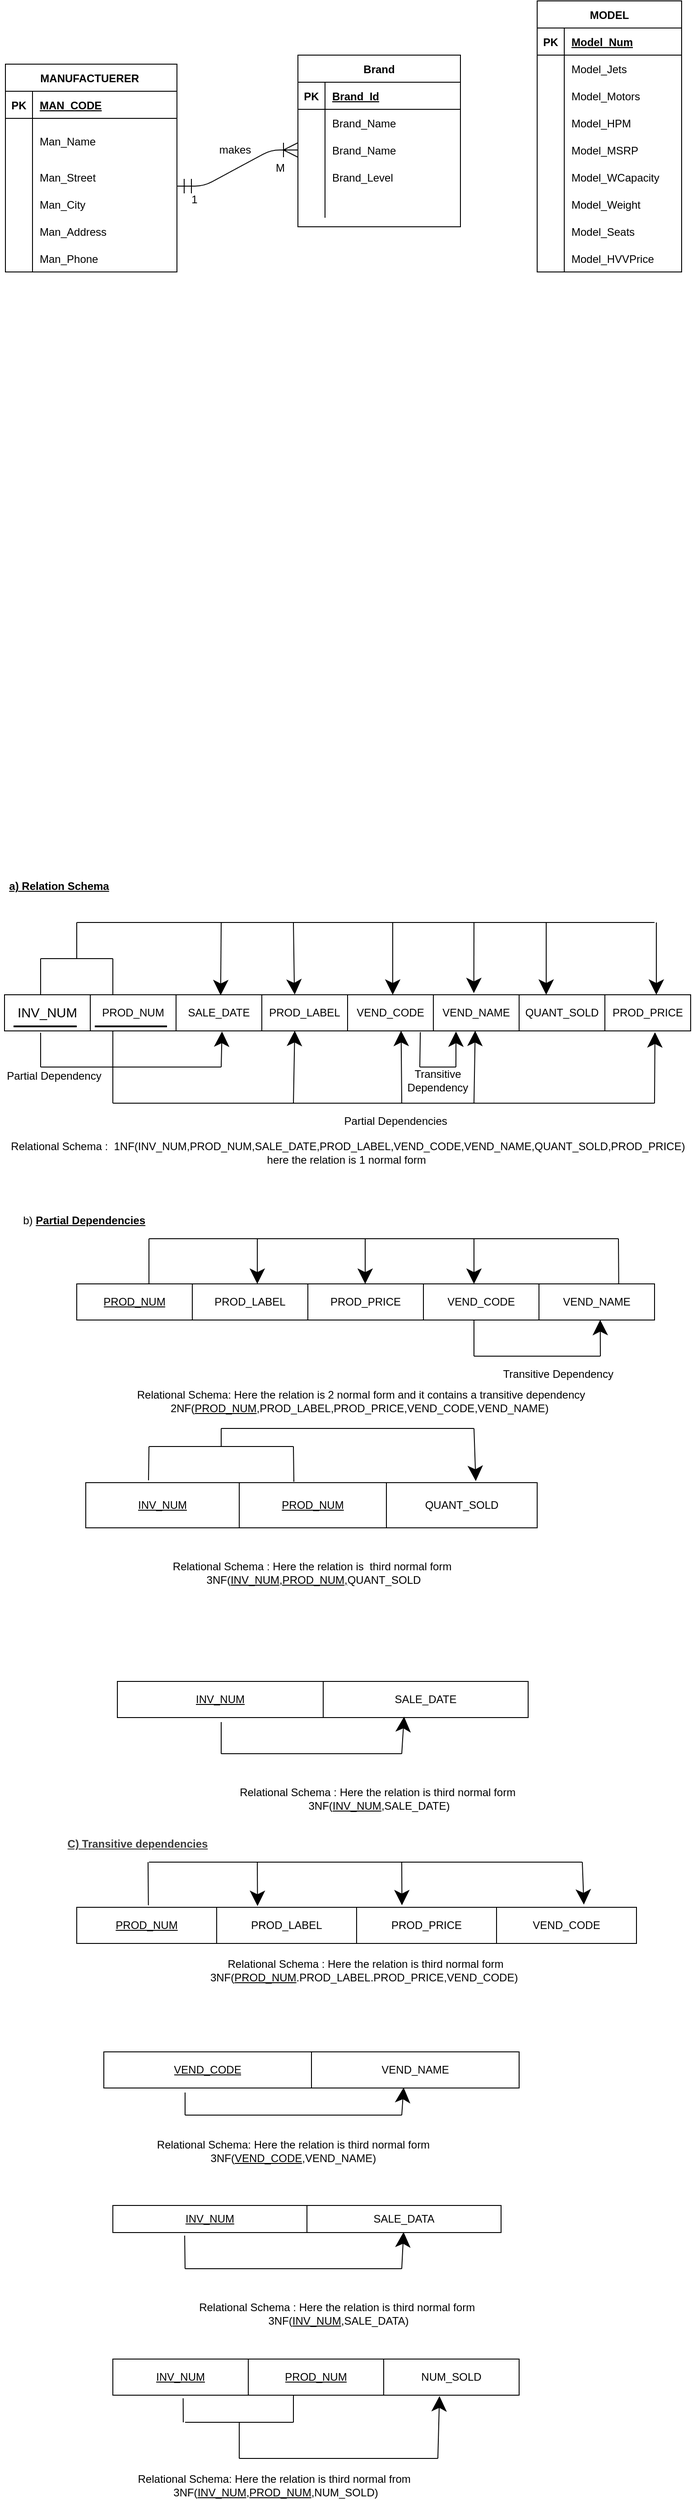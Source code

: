 <mxfile version="15.3.3" type="github">
  <diagram id="FUZval4oRrHoUSopZrCd" name="Page-1">
    <mxGraphModel dx="1038" dy="1679" grid="1" gridSize="10" guides="1" tooltips="1" connect="1" arrows="1" fold="1" page="1" pageScale="1" pageWidth="850" pageHeight="1100" math="0" shadow="0">
      <root>
        <mxCell id="0" />
        <mxCell id="1" parent="0" />
        <mxCell id="8adZ0TC6rshZaX8xfzQ8-17" value="" style="shape=table;startSize=0;container=1;collapsible=0;childLayout=tableLayout;hachureGap=4;pointerEvents=0;" vertex="1" parent="1">
          <mxGeometry x="40" y="80" width="760" height="40" as="geometry" />
        </mxCell>
        <mxCell id="8adZ0TC6rshZaX8xfzQ8-18" value="" style="shape=partialRectangle;collapsible=0;dropTarget=0;pointerEvents=0;fillColor=none;top=0;left=0;bottom=0;right=0;points=[[0,0.5],[1,0.5]];portConstraint=eastwest;hachureGap=4;" vertex="1" parent="8adZ0TC6rshZaX8xfzQ8-17">
          <mxGeometry width="760" height="40" as="geometry" />
        </mxCell>
        <mxCell id="8adZ0TC6rshZaX8xfzQ8-19" value="&lt;span style=&quot;font-size: 11.0pt ; line-height: 107% ; font-family: &amp;#34;calibri&amp;#34; , sans-serif&quot;&gt;INV_NUM&lt;/span&gt;" style="shape=partialRectangle;html=1;whiteSpace=wrap;connectable=0;overflow=hidden;fillColor=none;top=0;left=0;bottom=0;right=0;pointerEvents=1;hachureGap=4;" vertex="1" parent="8adZ0TC6rshZaX8xfzQ8-18">
          <mxGeometry width="95" height="40" as="geometry">
            <mxRectangle width="95" height="40" as="alternateBounds" />
          </mxGeometry>
        </mxCell>
        <mxCell id="8adZ0TC6rshZaX8xfzQ8-20" value="PROD_NUM" style="shape=partialRectangle;html=1;whiteSpace=wrap;connectable=0;overflow=hidden;fillColor=none;top=0;left=0;bottom=0;right=0;pointerEvents=1;hachureGap=4;" vertex="1" parent="8adZ0TC6rshZaX8xfzQ8-18">
          <mxGeometry x="95" width="95" height="40" as="geometry">
            <mxRectangle width="95" height="40" as="alternateBounds" />
          </mxGeometry>
        </mxCell>
        <mxCell id="8adZ0TC6rshZaX8xfzQ8-21" value="SALE_DATE" style="shape=partialRectangle;html=1;whiteSpace=wrap;connectable=0;overflow=hidden;fillColor=none;top=0;left=0;bottom=0;right=0;pointerEvents=1;hachureGap=4;" vertex="1" parent="8adZ0TC6rshZaX8xfzQ8-18">
          <mxGeometry x="190" width="95" height="40" as="geometry">
            <mxRectangle width="95" height="40" as="alternateBounds" />
          </mxGeometry>
        </mxCell>
        <mxCell id="8adZ0TC6rshZaX8xfzQ8-22" value="PROD_LABEL" style="shape=partialRectangle;html=1;whiteSpace=wrap;connectable=0;overflow=hidden;fillColor=none;top=0;left=0;bottom=0;right=0;pointerEvents=1;hachureGap=4;" vertex="1" parent="8adZ0TC6rshZaX8xfzQ8-18">
          <mxGeometry x="285" width="95" height="40" as="geometry">
            <mxRectangle width="95" height="40" as="alternateBounds" />
          </mxGeometry>
        </mxCell>
        <mxCell id="8adZ0TC6rshZaX8xfzQ8-23" value="VEND_CODE" style="shape=partialRectangle;html=1;whiteSpace=wrap;connectable=0;overflow=hidden;fillColor=none;top=0;left=0;bottom=0;right=0;pointerEvents=1;hachureGap=4;" vertex="1" parent="8adZ0TC6rshZaX8xfzQ8-18">
          <mxGeometry x="380" width="95" height="40" as="geometry">
            <mxRectangle width="95" height="40" as="alternateBounds" />
          </mxGeometry>
        </mxCell>
        <mxCell id="8adZ0TC6rshZaX8xfzQ8-24" value="VEND_NAME" style="shape=partialRectangle;html=1;whiteSpace=wrap;connectable=0;overflow=hidden;fillColor=none;top=0;left=0;bottom=0;right=0;pointerEvents=1;hachureGap=4;" vertex="1" parent="8adZ0TC6rshZaX8xfzQ8-18">
          <mxGeometry x="475" width="95" height="40" as="geometry">
            <mxRectangle width="95" height="40" as="alternateBounds" />
          </mxGeometry>
        </mxCell>
        <mxCell id="8adZ0TC6rshZaX8xfzQ8-25" value="QUANT_SOLD" style="shape=partialRectangle;html=1;whiteSpace=wrap;connectable=0;overflow=hidden;fillColor=none;top=0;left=0;bottom=0;right=0;pointerEvents=1;hachureGap=4;" vertex="1" parent="8adZ0TC6rshZaX8xfzQ8-18">
          <mxGeometry x="570" width="95" height="40" as="geometry">
            <mxRectangle width="95" height="40" as="alternateBounds" />
          </mxGeometry>
        </mxCell>
        <mxCell id="8adZ0TC6rshZaX8xfzQ8-26" value="PROD_PRICE" style="shape=partialRectangle;html=1;whiteSpace=wrap;connectable=0;overflow=hidden;fillColor=none;top=0;left=0;bottom=0;right=0;pointerEvents=1;hachureGap=4;" vertex="1" parent="8adZ0TC6rshZaX8xfzQ8-18">
          <mxGeometry x="665" width="95" height="40" as="geometry">
            <mxRectangle width="95" height="40" as="alternateBounds" />
          </mxGeometry>
        </mxCell>
        <mxCell id="8adZ0TC6rshZaX8xfzQ8-32" value="" style="endArrow=none;html=1;startSize=14;endSize=14;sourcePerimeterSpacing=8;targetPerimeterSpacing=8;" edge="1" parent="1">
          <mxGeometry width="50" height="50" relative="1" as="geometry">
            <mxPoint x="80" y="160" as="sourcePoint" />
            <mxPoint x="80" y="122" as="targetPoint" />
          </mxGeometry>
        </mxCell>
        <mxCell id="8adZ0TC6rshZaX8xfzQ8-33" value="" style="endArrow=none;html=1;startSize=14;endSize=14;sourcePerimeterSpacing=8;targetPerimeterSpacing=8;" edge="1" parent="1">
          <mxGeometry width="50" height="50" relative="1" as="geometry">
            <mxPoint x="80" y="80" as="sourcePoint" />
            <mxPoint x="80" y="40" as="targetPoint" />
          </mxGeometry>
        </mxCell>
        <mxCell id="8adZ0TC6rshZaX8xfzQ8-34" value="" style="endArrow=none;html=1;startSize=14;endSize=14;sourcePerimeterSpacing=8;targetPerimeterSpacing=8;" edge="1" parent="1">
          <mxGeometry width="50" height="50" relative="1" as="geometry">
            <mxPoint x="80" y="40" as="sourcePoint" />
            <mxPoint x="160" y="40" as="targetPoint" />
          </mxGeometry>
        </mxCell>
        <mxCell id="8adZ0TC6rshZaX8xfzQ8-35" value="" style="endArrow=none;html=1;startSize=14;endSize=14;sourcePerimeterSpacing=8;targetPerimeterSpacing=8;" edge="1" parent="1">
          <mxGeometry width="50" height="50" relative="1" as="geometry">
            <mxPoint x="160" y="80" as="sourcePoint" />
            <mxPoint x="160" y="40" as="targetPoint" />
          </mxGeometry>
        </mxCell>
        <mxCell id="8adZ0TC6rshZaX8xfzQ8-37" value="" style="endArrow=none;html=1;startSize=14;endSize=14;sourcePerimeterSpacing=8;targetPerimeterSpacing=8;" edge="1" parent="1">
          <mxGeometry width="50" height="50" relative="1" as="geometry">
            <mxPoint x="120" y="40" as="sourcePoint" />
            <mxPoint x="120" as="targetPoint" />
          </mxGeometry>
        </mxCell>
        <mxCell id="8adZ0TC6rshZaX8xfzQ8-38" value="" style="endArrow=none;html=1;startSize=14;endSize=14;sourcePerimeterSpacing=8;targetPerimeterSpacing=8;" edge="1" parent="1">
          <mxGeometry width="50" height="50" relative="1" as="geometry">
            <mxPoint x="120" as="sourcePoint" />
            <mxPoint x="760" as="targetPoint" />
          </mxGeometry>
        </mxCell>
        <mxCell id="8adZ0TC6rshZaX8xfzQ8-39" value="" style="endArrow=classic;html=1;startSize=14;endSize=14;sourcePerimeterSpacing=8;targetPerimeterSpacing=8;" edge="1" parent="1">
          <mxGeometry width="50" height="50" relative="1" as="geometry">
            <mxPoint x="762" as="sourcePoint" />
            <mxPoint x="762" y="80" as="targetPoint" />
          </mxGeometry>
        </mxCell>
        <mxCell id="8adZ0TC6rshZaX8xfzQ8-40" value="" style="endArrow=none;html=1;startSize=14;endSize=14;sourcePerimeterSpacing=8;targetPerimeterSpacing=8;" edge="1" parent="1">
          <mxGeometry width="50" height="50" relative="1" as="geometry">
            <mxPoint x="80" y="160" as="sourcePoint" />
            <mxPoint x="280" y="160" as="targetPoint" />
          </mxGeometry>
        </mxCell>
        <mxCell id="8adZ0TC6rshZaX8xfzQ8-41" value="" style="endArrow=classic;html=1;startSize=14;endSize=14;sourcePerimeterSpacing=8;targetPerimeterSpacing=8;entryX=0.317;entryY=1.015;entryDx=0;entryDy=0;entryPerimeter=0;" edge="1" parent="1" target="8adZ0TC6rshZaX8xfzQ8-18">
          <mxGeometry width="50" height="50" relative="1" as="geometry">
            <mxPoint x="280" y="160" as="sourcePoint" />
            <mxPoint x="330" y="110" as="targetPoint" />
          </mxGeometry>
        </mxCell>
        <mxCell id="8adZ0TC6rshZaX8xfzQ8-42" value="" style="endArrow=none;html=1;startSize=14;endSize=14;sourcePerimeterSpacing=8;targetPerimeterSpacing=8;" edge="1" parent="1">
          <mxGeometry width="50" height="50" relative="1" as="geometry">
            <mxPoint x="160" y="200" as="sourcePoint" />
            <mxPoint x="160" y="120" as="targetPoint" />
          </mxGeometry>
        </mxCell>
        <mxCell id="8adZ0TC6rshZaX8xfzQ8-43" value="" style="endArrow=none;html=1;startSize=14;endSize=14;sourcePerimeterSpacing=8;targetPerimeterSpacing=8;" edge="1" parent="1">
          <mxGeometry width="50" height="50" relative="1" as="geometry">
            <mxPoint x="160" y="200" as="sourcePoint" />
            <mxPoint x="760" y="200" as="targetPoint" />
          </mxGeometry>
        </mxCell>
        <mxCell id="8adZ0TC6rshZaX8xfzQ8-44" value="" style="endArrow=classic;html=1;startSize=14;endSize=14;sourcePerimeterSpacing=8;targetPerimeterSpacing=8;entryX=0.423;entryY=0.995;entryDx=0;entryDy=0;entryPerimeter=0;" edge="1" parent="1" target="8adZ0TC6rshZaX8xfzQ8-18">
          <mxGeometry width="50" height="50" relative="1" as="geometry">
            <mxPoint x="360" y="200" as="sourcePoint" />
            <mxPoint x="440" y="150" as="targetPoint" />
          </mxGeometry>
        </mxCell>
        <mxCell id="8adZ0TC6rshZaX8xfzQ8-45" value="" style="endArrow=classic;html=1;startSize=14;endSize=14;sourcePerimeterSpacing=8;targetPerimeterSpacing=8;entryX=0.578;entryY=0.995;entryDx=0;entryDy=0;entryPerimeter=0;" edge="1" parent="1" target="8adZ0TC6rshZaX8xfzQ8-18">
          <mxGeometry width="50" height="50" relative="1" as="geometry">
            <mxPoint x="480" y="200" as="sourcePoint" />
            <mxPoint x="440" y="150" as="targetPoint" />
          </mxGeometry>
        </mxCell>
        <mxCell id="8adZ0TC6rshZaX8xfzQ8-46" value="" style="endArrow=classic;html=1;startSize=14;endSize=14;sourcePerimeterSpacing=8;targetPerimeterSpacing=8;entryX=0.686;entryY=0.995;entryDx=0;entryDy=0;entryPerimeter=0;" edge="1" parent="1" target="8adZ0TC6rshZaX8xfzQ8-18">
          <mxGeometry width="50" height="50" relative="1" as="geometry">
            <mxPoint x="560" y="200" as="sourcePoint" />
            <mxPoint x="440" y="150" as="targetPoint" />
          </mxGeometry>
        </mxCell>
        <mxCell id="8adZ0TC6rshZaX8xfzQ8-47" value="" style="endArrow=classic;html=1;startSize=14;endSize=14;sourcePerimeterSpacing=8;targetPerimeterSpacing=8;entryX=0.948;entryY=1.035;entryDx=0;entryDy=0;entryPerimeter=0;" edge="1" parent="1" target="8adZ0TC6rshZaX8xfzQ8-18">
          <mxGeometry width="50" height="50" relative="1" as="geometry">
            <mxPoint x="760" y="200" as="sourcePoint" />
            <mxPoint x="810" y="150" as="targetPoint" />
          </mxGeometry>
        </mxCell>
        <mxCell id="8adZ0TC6rshZaX8xfzQ8-48" value="" style="endArrow=none;html=1;startSize=14;endSize=14;sourcePerimeterSpacing=8;targetPerimeterSpacing=8;entryX=0.606;entryY=1.035;entryDx=0;entryDy=0;entryPerimeter=0;" edge="1" parent="1" target="8adZ0TC6rshZaX8xfzQ8-18">
          <mxGeometry width="50" height="50" relative="1" as="geometry">
            <mxPoint x="500" y="160" as="sourcePoint" />
            <mxPoint x="550" y="110" as="targetPoint" />
          </mxGeometry>
        </mxCell>
        <mxCell id="8adZ0TC6rshZaX8xfzQ8-49" value="" style="endArrow=none;html=1;startSize=14;endSize=14;sourcePerimeterSpacing=8;targetPerimeterSpacing=8;" edge="1" parent="1">
          <mxGeometry width="50" height="50" relative="1" as="geometry">
            <mxPoint x="500" y="160" as="sourcePoint" />
            <mxPoint x="540" y="160" as="targetPoint" />
          </mxGeometry>
        </mxCell>
        <mxCell id="8adZ0TC6rshZaX8xfzQ8-50" value="" style="endArrow=classic;html=1;startSize=14;endSize=14;sourcePerimeterSpacing=8;targetPerimeterSpacing=8;entryX=0.658;entryY=1.015;entryDx=0;entryDy=0;entryPerimeter=0;" edge="1" parent="1" target="8adZ0TC6rshZaX8xfzQ8-18">
          <mxGeometry width="50" height="50" relative="1" as="geometry">
            <mxPoint x="540" y="160" as="sourcePoint" />
            <mxPoint x="590" y="110" as="targetPoint" />
          </mxGeometry>
        </mxCell>
        <mxCell id="8adZ0TC6rshZaX8xfzQ8-51" value="" style="endArrow=classic;html=1;startSize=14;endSize=14;sourcePerimeterSpacing=8;targetPerimeterSpacing=8;entryX=0.315;entryY=0.015;entryDx=0;entryDy=0;entryPerimeter=0;" edge="1" parent="1" target="8adZ0TC6rshZaX8xfzQ8-18">
          <mxGeometry width="50" height="50" relative="1" as="geometry">
            <mxPoint x="280" as="sourcePoint" />
            <mxPoint x="330" y="-50" as="targetPoint" />
          </mxGeometry>
        </mxCell>
        <mxCell id="8adZ0TC6rshZaX8xfzQ8-52" value="" style="endArrow=classic;html=1;startSize=14;endSize=14;sourcePerimeterSpacing=8;targetPerimeterSpacing=8;entryX=0.423;entryY=-0.005;entryDx=0;entryDy=0;entryPerimeter=0;" edge="1" parent="1" target="8adZ0TC6rshZaX8xfzQ8-18">
          <mxGeometry width="50" height="50" relative="1" as="geometry">
            <mxPoint x="360" as="sourcePoint" />
            <mxPoint x="410" y="-50" as="targetPoint" />
            <Array as="points">
              <mxPoint x="361" y="70" />
            </Array>
          </mxGeometry>
        </mxCell>
        <mxCell id="8adZ0TC6rshZaX8xfzQ8-54" value="" style="endArrow=classic;html=1;startSize=14;endSize=14;sourcePerimeterSpacing=8;targetPerimeterSpacing=8;" edge="1" parent="1">
          <mxGeometry width="50" height="50" relative="1" as="geometry">
            <mxPoint x="470" as="sourcePoint" />
            <mxPoint x="470" y="80" as="targetPoint" />
          </mxGeometry>
        </mxCell>
        <mxCell id="8adZ0TC6rshZaX8xfzQ8-55" value="" style="endArrow=classic;html=1;startSize=14;endSize=14;sourcePerimeterSpacing=8;targetPerimeterSpacing=8;entryX=0.684;entryY=-0.045;entryDx=0;entryDy=0;entryPerimeter=0;" edge="1" parent="1" target="8adZ0TC6rshZaX8xfzQ8-18">
          <mxGeometry width="50" height="50" relative="1" as="geometry">
            <mxPoint x="560" as="sourcePoint" />
            <mxPoint x="610" y="-50" as="targetPoint" />
          </mxGeometry>
        </mxCell>
        <mxCell id="8adZ0TC6rshZaX8xfzQ8-56" value="" style="endArrow=classic;html=1;startSize=14;endSize=14;sourcePerimeterSpacing=8;targetPerimeterSpacing=8;" edge="1" parent="1">
          <mxGeometry width="50" height="50" relative="1" as="geometry">
            <mxPoint x="640" as="sourcePoint" />
            <mxPoint x="640" y="80" as="targetPoint" />
          </mxGeometry>
        </mxCell>
        <mxCell id="8adZ0TC6rshZaX8xfzQ8-57" value="Partial Dependency" style="text;html=1;strokeColor=none;fillColor=none;align=center;verticalAlign=middle;whiteSpace=wrap;rounded=0;hachureGap=4;pointerEvents=0;" vertex="1" parent="1">
          <mxGeometry x="40" y="160" width="110" height="20" as="geometry" />
        </mxCell>
        <mxCell id="8adZ0TC6rshZaX8xfzQ8-58" value="Partial Dependencies&amp;nbsp;" style="text;html=1;strokeColor=none;fillColor=none;align=center;verticalAlign=middle;whiteSpace=wrap;rounded=0;hachureGap=4;pointerEvents=0;" vertex="1" parent="1">
          <mxGeometry x="360" y="210" width="230" height="20" as="geometry" />
        </mxCell>
        <mxCell id="8adZ0TC6rshZaX8xfzQ8-59" value="Transitive Dependency" style="text;html=1;strokeColor=none;fillColor=none;align=center;verticalAlign=middle;whiteSpace=wrap;rounded=0;hachureGap=4;pointerEvents=0;" vertex="1" parent="1">
          <mxGeometry x="470" y="170" width="100" height="10" as="geometry" />
        </mxCell>
        <mxCell id="8adZ0TC6rshZaX8xfzQ8-60" value="Relational Schema :&amp;nbsp; 1NF(INV_NUM,PROD_NUM,SALE_DATE,PROD_LABEL,VEND_CODE,VEND_NAME,QUANT_SOLD,PROD_PRICE)&lt;br&gt;here the relation is 1 normal form&amp;nbsp;" style="text;html=1;strokeColor=none;fillColor=none;align=center;verticalAlign=middle;whiteSpace=wrap;rounded=0;hachureGap=4;pointerEvents=0;" vertex="1" parent="1">
          <mxGeometry x="41" y="240" width="759" height="30" as="geometry" />
        </mxCell>
        <mxCell id="8adZ0TC6rshZaX8xfzQ8-62" value="" style="line;strokeWidth=2;html=1;hachureGap=4;pointerEvents=0;" vertex="1" parent="1">
          <mxGeometry x="50" y="110" width="70" height="10" as="geometry" />
        </mxCell>
        <mxCell id="8adZ0TC6rshZaX8xfzQ8-64" value="" style="line;strokeWidth=2;html=1;hachureGap=4;pointerEvents=0;" vertex="1" parent="1">
          <mxGeometry x="140" y="110" width="80" height="10" as="geometry" />
        </mxCell>
        <mxCell id="8adZ0TC6rshZaX8xfzQ8-66" value="&lt;u&gt;&lt;b&gt;a) Relation Schema&lt;/b&gt;&lt;/u&gt;" style="text;html=1;align=center;verticalAlign=middle;resizable=0;points=[];autosize=1;strokeColor=none;fillColor=none;" vertex="1" parent="1">
          <mxGeometry x="35" y="-50" width="130" height="20" as="geometry" />
        </mxCell>
        <mxCell id="8adZ0TC6rshZaX8xfzQ8-69" value="b) &lt;u&gt;&lt;b&gt;Partial Dependencies&lt;/b&gt;&lt;/u&gt;&amp;nbsp;" style="text;html=1;strokeColor=none;fillColor=none;align=center;verticalAlign=middle;whiteSpace=wrap;rounded=0;hachureGap=4;pointerEvents=0;" vertex="1" parent="1">
          <mxGeometry x="50" y="320" width="160" height="20" as="geometry" />
        </mxCell>
        <mxCell id="8adZ0TC6rshZaX8xfzQ8-70" value="" style="shape=table;startSize=0;container=1;collapsible=0;childLayout=tableLayout;hachureGap=4;pointerEvents=0;" vertex="1" parent="1">
          <mxGeometry x="120" y="400" width="640" height="40" as="geometry" />
        </mxCell>
        <mxCell id="8adZ0TC6rshZaX8xfzQ8-71" value="" style="shape=partialRectangle;collapsible=0;dropTarget=0;pointerEvents=0;fillColor=none;top=0;left=0;bottom=0;right=0;points=[[0,0.5],[1,0.5]];portConstraint=eastwest;hachureGap=4;" vertex="1" parent="8adZ0TC6rshZaX8xfzQ8-70">
          <mxGeometry width="640" height="40" as="geometry" />
        </mxCell>
        <mxCell id="8adZ0TC6rshZaX8xfzQ8-72" value="&lt;u&gt;PROD_NUM&lt;/u&gt;" style="shape=partialRectangle;html=1;whiteSpace=wrap;connectable=0;overflow=hidden;fillColor=none;top=0;left=0;bottom=0;right=0;pointerEvents=1;hachureGap=4;" vertex="1" parent="8adZ0TC6rshZaX8xfzQ8-71">
          <mxGeometry width="128" height="40" as="geometry">
            <mxRectangle width="128" height="40" as="alternateBounds" />
          </mxGeometry>
        </mxCell>
        <mxCell id="8adZ0TC6rshZaX8xfzQ8-73" value="PROD_LABEL" style="shape=partialRectangle;html=1;whiteSpace=wrap;connectable=0;overflow=hidden;fillColor=none;top=0;left=0;bottom=0;right=0;pointerEvents=1;hachureGap=4;" vertex="1" parent="8adZ0TC6rshZaX8xfzQ8-71">
          <mxGeometry x="128" width="128" height="40" as="geometry">
            <mxRectangle width="128" height="40" as="alternateBounds" />
          </mxGeometry>
        </mxCell>
        <mxCell id="8adZ0TC6rshZaX8xfzQ8-74" value="PROD_PRICE" style="shape=partialRectangle;html=1;whiteSpace=wrap;connectable=0;overflow=hidden;fillColor=none;top=0;left=0;bottom=0;right=0;pointerEvents=1;hachureGap=4;" vertex="1" parent="8adZ0TC6rshZaX8xfzQ8-71">
          <mxGeometry x="256" width="128" height="40" as="geometry">
            <mxRectangle width="128" height="40" as="alternateBounds" />
          </mxGeometry>
        </mxCell>
        <mxCell id="8adZ0TC6rshZaX8xfzQ8-75" value="VEND_CODE" style="shape=partialRectangle;html=1;whiteSpace=wrap;connectable=0;overflow=hidden;fillColor=none;top=0;left=0;bottom=0;right=0;pointerEvents=1;hachureGap=4;" vertex="1" parent="8adZ0TC6rshZaX8xfzQ8-71">
          <mxGeometry x="384" width="128" height="40" as="geometry">
            <mxRectangle width="128" height="40" as="alternateBounds" />
          </mxGeometry>
        </mxCell>
        <mxCell id="8adZ0TC6rshZaX8xfzQ8-76" value="VEND_NAME" style="shape=partialRectangle;html=1;whiteSpace=wrap;connectable=0;overflow=hidden;fillColor=none;top=0;left=0;bottom=0;right=0;pointerEvents=1;hachureGap=4;" vertex="1" parent="8adZ0TC6rshZaX8xfzQ8-71">
          <mxGeometry x="512" width="128" height="40" as="geometry">
            <mxRectangle width="128" height="40" as="alternateBounds" />
          </mxGeometry>
        </mxCell>
        <mxCell id="8adZ0TC6rshZaX8xfzQ8-77" value="" style="endArrow=none;html=1;startSize=14;endSize=14;sourcePerimeterSpacing=8;targetPerimeterSpacing=8;" edge="1" parent="1">
          <mxGeometry width="50" height="50" relative="1" as="geometry">
            <mxPoint x="560" y="440" as="sourcePoint" />
            <mxPoint x="560" y="480" as="targetPoint" />
          </mxGeometry>
        </mxCell>
        <mxCell id="8adZ0TC6rshZaX8xfzQ8-78" value="" style="endArrow=none;html=1;startSize=14;endSize=14;sourcePerimeterSpacing=8;targetPerimeterSpacing=8;" edge="1" parent="1">
          <mxGeometry width="50" height="50" relative="1" as="geometry">
            <mxPoint x="560" y="480" as="sourcePoint" />
            <mxPoint x="700" y="480" as="targetPoint" />
          </mxGeometry>
        </mxCell>
        <mxCell id="8adZ0TC6rshZaX8xfzQ8-79" value="" style="endArrow=classic;html=1;startSize=14;endSize=14;sourcePerimeterSpacing=8;targetPerimeterSpacing=8;entryX=0.906;entryY=0.995;entryDx=0;entryDy=0;entryPerimeter=0;" edge="1" parent="1" target="8adZ0TC6rshZaX8xfzQ8-71">
          <mxGeometry width="50" height="50" relative="1" as="geometry">
            <mxPoint x="700" y="480" as="sourcePoint" />
            <mxPoint x="750" y="430" as="targetPoint" />
          </mxGeometry>
        </mxCell>
        <mxCell id="8adZ0TC6rshZaX8xfzQ8-80" value="" style="endArrow=none;html=1;startSize=14;endSize=14;sourcePerimeterSpacing=8;targetPerimeterSpacing=8;" edge="1" parent="1">
          <mxGeometry width="50" height="50" relative="1" as="geometry">
            <mxPoint x="200" y="400" as="sourcePoint" />
            <mxPoint x="200" y="350" as="targetPoint" />
          </mxGeometry>
        </mxCell>
        <mxCell id="8adZ0TC6rshZaX8xfzQ8-81" value="" style="endArrow=none;html=1;startSize=14;endSize=14;sourcePerimeterSpacing=8;targetPerimeterSpacing=8;" edge="1" parent="1">
          <mxGeometry width="50" height="50" relative="1" as="geometry">
            <mxPoint x="200" y="350" as="sourcePoint" />
            <mxPoint x="720" y="350" as="targetPoint" />
          </mxGeometry>
        </mxCell>
        <mxCell id="8adZ0TC6rshZaX8xfzQ8-82" value="" style="endArrow=none;html=1;startSize=14;endSize=14;sourcePerimeterSpacing=8;targetPerimeterSpacing=8;entryX=0.938;entryY=-0.005;entryDx=0;entryDy=0;entryPerimeter=0;" edge="1" parent="1" target="8adZ0TC6rshZaX8xfzQ8-71">
          <mxGeometry width="50" height="50" relative="1" as="geometry">
            <mxPoint x="720" y="350" as="sourcePoint" />
            <mxPoint x="770" y="300" as="targetPoint" />
          </mxGeometry>
        </mxCell>
        <mxCell id="8adZ0TC6rshZaX8xfzQ8-83" value="" style="endArrow=classic;html=1;startSize=14;endSize=14;sourcePerimeterSpacing=8;targetPerimeterSpacing=8;" edge="1" parent="1">
          <mxGeometry width="50" height="50" relative="1" as="geometry">
            <mxPoint x="320" y="350" as="sourcePoint" />
            <mxPoint x="320" y="400" as="targetPoint" />
          </mxGeometry>
        </mxCell>
        <mxCell id="8adZ0TC6rshZaX8xfzQ8-84" value="" style="endArrow=classic;html=1;startSize=14;endSize=14;sourcePerimeterSpacing=8;targetPerimeterSpacing=8;" edge="1" parent="1">
          <mxGeometry width="50" height="50" relative="1" as="geometry">
            <mxPoint x="439.5" y="350" as="sourcePoint" />
            <mxPoint x="439.5" y="400" as="targetPoint" />
          </mxGeometry>
        </mxCell>
        <mxCell id="8adZ0TC6rshZaX8xfzQ8-85" value="" style="endArrow=classic;html=1;startSize=14;endSize=14;sourcePerimeterSpacing=8;targetPerimeterSpacing=8;" edge="1" parent="1">
          <mxGeometry width="50" height="50" relative="1" as="geometry">
            <mxPoint x="560" y="350" as="sourcePoint" />
            <mxPoint x="560" y="400" as="targetPoint" />
          </mxGeometry>
        </mxCell>
        <mxCell id="8adZ0TC6rshZaX8xfzQ8-86" value="Transitive Dependency&amp;nbsp;" style="text;html=1;strokeColor=none;fillColor=none;align=center;verticalAlign=middle;whiteSpace=wrap;rounded=0;hachureGap=4;pointerEvents=0;" vertex="1" parent="1">
          <mxGeometry x="590" y="490" width="130" height="20" as="geometry" />
        </mxCell>
        <mxCell id="8adZ0TC6rshZaX8xfzQ8-87" value="Relational Schema: Here the relation is 2 normal form and it contains a transitive dependency&lt;br&gt;2NF(&lt;u&gt;PROD_NUM&lt;/u&gt;,PROD_LABEL,PROD_PRICE,VEND_CODE,VEND_NAME)&amp;nbsp;" style="text;html=1;strokeColor=none;fillColor=none;align=center;verticalAlign=middle;whiteSpace=wrap;rounded=0;hachureGap=4;pointerEvents=0;" vertex="1" parent="1">
          <mxGeometry x="100" y="510" width="670" height="40" as="geometry" />
        </mxCell>
        <mxCell id="8adZ0TC6rshZaX8xfzQ8-88" value="" style="shape=table;startSize=0;container=1;collapsible=0;childLayout=tableLayout;hachureGap=4;pointerEvents=0;" vertex="1" parent="1">
          <mxGeometry x="130" y="620" width="500" height="50" as="geometry" />
        </mxCell>
        <mxCell id="8adZ0TC6rshZaX8xfzQ8-89" value="" style="shape=partialRectangle;collapsible=0;dropTarget=0;pointerEvents=0;fillColor=none;top=0;left=0;bottom=0;right=0;points=[[0,0.5],[1,0.5]];portConstraint=eastwest;hachureGap=4;" vertex="1" parent="8adZ0TC6rshZaX8xfzQ8-88">
          <mxGeometry width="500" height="50" as="geometry" />
        </mxCell>
        <mxCell id="8adZ0TC6rshZaX8xfzQ8-90" value="&lt;u&gt;INV_NUM&lt;/u&gt;" style="shape=partialRectangle;html=1;whiteSpace=wrap;connectable=0;overflow=hidden;fillColor=none;top=0;left=0;bottom=0;right=0;pointerEvents=1;hachureGap=4;" vertex="1" parent="8adZ0TC6rshZaX8xfzQ8-89">
          <mxGeometry width="170" height="50" as="geometry">
            <mxRectangle width="170" height="50" as="alternateBounds" />
          </mxGeometry>
        </mxCell>
        <mxCell id="8adZ0TC6rshZaX8xfzQ8-91" value="&lt;u&gt;PROD_NUM&lt;/u&gt;" style="shape=partialRectangle;html=1;whiteSpace=wrap;connectable=0;overflow=hidden;fillColor=none;top=0;left=0;bottom=0;right=0;pointerEvents=1;hachureGap=4;" vertex="1" parent="8adZ0TC6rshZaX8xfzQ8-89">
          <mxGeometry x="170" width="163" height="50" as="geometry">
            <mxRectangle width="163" height="50" as="alternateBounds" />
          </mxGeometry>
        </mxCell>
        <mxCell id="8adZ0TC6rshZaX8xfzQ8-92" value="QUANT_SOLD" style="shape=partialRectangle;html=1;whiteSpace=wrap;connectable=0;overflow=hidden;fillColor=none;top=0;left=0;bottom=0;right=0;pointerEvents=1;hachureGap=4;" vertex="1" parent="8adZ0TC6rshZaX8xfzQ8-89">
          <mxGeometry x="333" width="167" height="50" as="geometry">
            <mxRectangle width="167" height="50" as="alternateBounds" />
          </mxGeometry>
        </mxCell>
        <mxCell id="8adZ0TC6rshZaX8xfzQ8-93" value="" style="endArrow=none;html=1;startSize=14;endSize=14;sourcePerimeterSpacing=8;targetPerimeterSpacing=8;exitX=0.139;exitY=-0.052;exitDx=0;exitDy=0;exitPerimeter=0;" edge="1" parent="1" source="8adZ0TC6rshZaX8xfzQ8-89">
          <mxGeometry width="50" height="50" relative="1" as="geometry">
            <mxPoint x="330" y="710" as="sourcePoint" />
            <mxPoint x="200" y="580" as="targetPoint" />
          </mxGeometry>
        </mxCell>
        <mxCell id="8adZ0TC6rshZaX8xfzQ8-94" value="" style="endArrow=none;html=1;startSize=14;endSize=14;sourcePerimeterSpacing=8;targetPerimeterSpacing=8;" edge="1" parent="1">
          <mxGeometry width="50" height="50" relative="1" as="geometry">
            <mxPoint x="200" y="580" as="sourcePoint" />
            <mxPoint x="360" y="580" as="targetPoint" />
          </mxGeometry>
        </mxCell>
        <mxCell id="8adZ0TC6rshZaX8xfzQ8-95" value="" style="endArrow=none;html=1;startSize=14;endSize=14;sourcePerimeterSpacing=8;targetPerimeterSpacing=8;entryX=0.461;entryY=-0.02;entryDx=0;entryDy=0;entryPerimeter=0;" edge="1" parent="1" target="8adZ0TC6rshZaX8xfzQ8-89">
          <mxGeometry width="50" height="50" relative="1" as="geometry">
            <mxPoint x="360" y="580" as="sourcePoint" />
            <mxPoint x="380" y="660" as="targetPoint" />
          </mxGeometry>
        </mxCell>
        <mxCell id="8adZ0TC6rshZaX8xfzQ8-96" value="" style="endArrow=none;html=1;startSize=14;endSize=14;sourcePerimeterSpacing=8;targetPerimeterSpacing=8;" edge="1" parent="1">
          <mxGeometry width="50" height="50" relative="1" as="geometry">
            <mxPoint x="280" y="580" as="sourcePoint" />
            <mxPoint x="280" y="560" as="targetPoint" />
          </mxGeometry>
        </mxCell>
        <mxCell id="8adZ0TC6rshZaX8xfzQ8-97" value="" style="endArrow=none;html=1;startSize=14;endSize=14;sourcePerimeterSpacing=8;targetPerimeterSpacing=8;" edge="1" parent="1">
          <mxGeometry width="50" height="50" relative="1" as="geometry">
            <mxPoint x="280" y="560" as="sourcePoint" />
            <mxPoint x="560" y="560" as="targetPoint" />
          </mxGeometry>
        </mxCell>
        <mxCell id="8adZ0TC6rshZaX8xfzQ8-98" value="" style="endArrow=classic;html=1;startSize=14;endSize=14;sourcePerimeterSpacing=8;targetPerimeterSpacing=8;entryX=0.864;entryY=-0.036;entryDx=0;entryDy=0;entryPerimeter=0;" edge="1" parent="1" target="8adZ0TC6rshZaX8xfzQ8-89">
          <mxGeometry width="50" height="50" relative="1" as="geometry">
            <mxPoint x="560" y="560" as="sourcePoint" />
            <mxPoint x="380" y="660" as="targetPoint" />
          </mxGeometry>
        </mxCell>
        <mxCell id="8adZ0TC6rshZaX8xfzQ8-99" value="Relational Schema : Here the relation is&amp;nbsp; third normal form&amp;nbsp;&lt;br&gt;3NF(&lt;u&gt;INV_NUM,PROD_NUM,&lt;/u&gt;QUANT_SOLD" style="text;html=1;strokeColor=none;fillColor=none;align=center;verticalAlign=middle;whiteSpace=wrap;rounded=0;hachureGap=4;pointerEvents=0;" vertex="1" parent="1">
          <mxGeometry x="125" y="700" width="515" height="40" as="geometry" />
        </mxCell>
        <mxCell id="8adZ0TC6rshZaX8xfzQ8-100" value="" style="shape=table;startSize=0;container=1;collapsible=0;childLayout=tableLayout;hachureGap=4;pointerEvents=0;" vertex="1" parent="1">
          <mxGeometry x="165" y="840" width="455" height="40" as="geometry" />
        </mxCell>
        <mxCell id="8adZ0TC6rshZaX8xfzQ8-101" value="" style="shape=partialRectangle;collapsible=0;dropTarget=0;pointerEvents=0;fillColor=none;top=0;left=0;bottom=0;right=0;points=[[0,0.5],[1,0.5]];portConstraint=eastwest;hachureGap=4;" vertex="1" parent="8adZ0TC6rshZaX8xfzQ8-100">
          <mxGeometry width="455" height="40" as="geometry" />
        </mxCell>
        <mxCell id="8adZ0TC6rshZaX8xfzQ8-102" value="&lt;u&gt;INV_NUM&lt;/u&gt;" style="shape=partialRectangle;html=1;whiteSpace=wrap;connectable=0;overflow=hidden;fillColor=none;top=0;left=0;bottom=0;right=0;pointerEvents=1;hachureGap=4;" vertex="1" parent="8adZ0TC6rshZaX8xfzQ8-101">
          <mxGeometry width="228" height="40" as="geometry">
            <mxRectangle width="228" height="40" as="alternateBounds" />
          </mxGeometry>
        </mxCell>
        <mxCell id="8adZ0TC6rshZaX8xfzQ8-103" value="SALE_DATE" style="shape=partialRectangle;html=1;whiteSpace=wrap;connectable=0;overflow=hidden;fillColor=none;top=0;left=0;bottom=0;right=0;pointerEvents=1;hachureGap=4;" vertex="1" parent="8adZ0TC6rshZaX8xfzQ8-101">
          <mxGeometry x="228" width="227" height="40" as="geometry">
            <mxRectangle width="227" height="40" as="alternateBounds" />
          </mxGeometry>
        </mxCell>
        <mxCell id="8adZ0TC6rshZaX8xfzQ8-104" value="" style="endArrow=none;html=1;startSize=14;endSize=14;sourcePerimeterSpacing=8;targetPerimeterSpacing=8;" edge="1" parent="1">
          <mxGeometry width="50" height="50" relative="1" as="geometry">
            <mxPoint x="280" y="885" as="sourcePoint" />
            <mxPoint x="280" y="920" as="targetPoint" />
          </mxGeometry>
        </mxCell>
        <mxCell id="8adZ0TC6rshZaX8xfzQ8-105" value="" style="endArrow=none;html=1;startSize=14;endSize=14;sourcePerimeterSpacing=8;targetPerimeterSpacing=8;" edge="1" parent="1">
          <mxGeometry width="50" height="50" relative="1" as="geometry">
            <mxPoint x="280" y="920" as="sourcePoint" />
            <mxPoint x="480" y="920" as="targetPoint" />
          </mxGeometry>
        </mxCell>
        <mxCell id="8adZ0TC6rshZaX8xfzQ8-106" value="" style="endArrow=classic;html=1;startSize=14;endSize=14;sourcePerimeterSpacing=8;targetPerimeterSpacing=8;entryX=0.698;entryY=0.975;entryDx=0;entryDy=0;entryPerimeter=0;" edge="1" parent="1" target="8adZ0TC6rshZaX8xfzQ8-101">
          <mxGeometry width="50" height="50" relative="1" as="geometry">
            <mxPoint x="480" y="920" as="sourcePoint" />
            <mxPoint x="380" y="740" as="targetPoint" />
          </mxGeometry>
        </mxCell>
        <mxCell id="8adZ0TC6rshZaX8xfzQ8-107" value="Relational Schema : Here the relation is third normal form&amp;nbsp;&lt;br&gt;3NF(&lt;u&gt;INV_NUM&lt;/u&gt;,SALE_DATE)" style="text;html=1;strokeColor=none;fillColor=none;align=center;verticalAlign=middle;whiteSpace=wrap;rounded=0;hachureGap=4;pointerEvents=0;" vertex="1" parent="1">
          <mxGeometry x="240" y="950" width="430" height="40" as="geometry" />
        </mxCell>
        <mxCell id="8adZ0TC6rshZaX8xfzQ8-108" value="&lt;span style=&quot;color: rgb(61 , 61 , 61) ; background-color: rgb(255 , 255 , 255)&quot;&gt;&lt;u&gt;&lt;font style=&quot;font-size: 12px&quot;&gt;&lt;b&gt;C) Transitive dependencies&lt;/b&gt;&lt;/font&gt;&lt;/u&gt;&lt;/span&gt;" style="text;html=1;strokeColor=none;fillColor=none;align=center;verticalAlign=middle;whiteSpace=wrap;rounded=0;hachureGap=4;pointerEvents=0;" vertex="1" parent="1">
          <mxGeometry x="85" y="1010" width="205" height="20" as="geometry" />
        </mxCell>
        <mxCell id="8adZ0TC6rshZaX8xfzQ8-109" value="" style="shape=table;startSize=0;container=1;collapsible=0;childLayout=tableLayout;hachureGap=4;pointerEvents=0;" vertex="1" parent="1">
          <mxGeometry x="120" y="1090" width="620" height="40" as="geometry" />
        </mxCell>
        <mxCell id="8adZ0TC6rshZaX8xfzQ8-110" value="" style="shape=partialRectangle;collapsible=0;dropTarget=0;pointerEvents=0;fillColor=none;top=0;left=0;bottom=0;right=0;points=[[0,0.5],[1,0.5]];portConstraint=eastwest;hachureGap=4;" vertex="1" parent="8adZ0TC6rshZaX8xfzQ8-109">
          <mxGeometry width="620" height="40" as="geometry" />
        </mxCell>
        <mxCell id="8adZ0TC6rshZaX8xfzQ8-111" value="&lt;u&gt;PROD_NUM&lt;/u&gt;" style="shape=partialRectangle;html=1;whiteSpace=wrap;connectable=0;overflow=hidden;fillColor=none;top=0;left=0;bottom=0;right=0;pointerEvents=1;hachureGap=4;" vertex="1" parent="8adZ0TC6rshZaX8xfzQ8-110">
          <mxGeometry width="155" height="40" as="geometry">
            <mxRectangle width="155" height="40" as="alternateBounds" />
          </mxGeometry>
        </mxCell>
        <mxCell id="8adZ0TC6rshZaX8xfzQ8-112" value="PROD_LABEL" style="shape=partialRectangle;html=1;whiteSpace=wrap;connectable=0;overflow=hidden;fillColor=none;top=0;left=0;bottom=0;right=0;pointerEvents=1;hachureGap=4;" vertex="1" parent="8adZ0TC6rshZaX8xfzQ8-110">
          <mxGeometry x="155" width="155" height="40" as="geometry">
            <mxRectangle width="155" height="40" as="alternateBounds" />
          </mxGeometry>
        </mxCell>
        <mxCell id="8adZ0TC6rshZaX8xfzQ8-113" value="PROD_PRICE" style="shape=partialRectangle;html=1;whiteSpace=wrap;connectable=0;overflow=hidden;fillColor=none;top=0;left=0;bottom=0;right=0;pointerEvents=1;hachureGap=4;" vertex="1" parent="8adZ0TC6rshZaX8xfzQ8-110">
          <mxGeometry x="310" width="155" height="40" as="geometry">
            <mxRectangle width="155" height="40" as="alternateBounds" />
          </mxGeometry>
        </mxCell>
        <mxCell id="8adZ0TC6rshZaX8xfzQ8-114" value="VEND_CODE" style="shape=partialRectangle;html=1;whiteSpace=wrap;connectable=0;overflow=hidden;fillColor=none;top=0;left=0;bottom=0;right=0;pointerEvents=1;hachureGap=4;" vertex="1" parent="8adZ0TC6rshZaX8xfzQ8-110">
          <mxGeometry x="465" width="155" height="40" as="geometry">
            <mxRectangle width="155" height="40" as="alternateBounds" />
          </mxGeometry>
        </mxCell>
        <mxCell id="8adZ0TC6rshZaX8xfzQ8-115" value="" style="endArrow=none;html=1;startSize=14;endSize=14;sourcePerimeterSpacing=8;targetPerimeterSpacing=8;exitX=0.128;exitY=-0.055;exitDx=0;exitDy=0;exitPerimeter=0;" edge="1" parent="1" source="8adZ0TC6rshZaX8xfzQ8-110">
          <mxGeometry width="50" height="50" relative="1" as="geometry">
            <mxPoint x="330" y="1140" as="sourcePoint" />
            <mxPoint x="199" y="1040" as="targetPoint" />
          </mxGeometry>
        </mxCell>
        <mxCell id="8adZ0TC6rshZaX8xfzQ8-116" value="" style="endArrow=none;html=1;startSize=14;endSize=14;sourcePerimeterSpacing=8;targetPerimeterSpacing=8;" edge="1" parent="1">
          <mxGeometry width="50" height="50" relative="1" as="geometry">
            <mxPoint x="200" y="1040" as="sourcePoint" />
            <mxPoint x="680" y="1040" as="targetPoint" />
          </mxGeometry>
        </mxCell>
        <mxCell id="8adZ0TC6rshZaX8xfzQ8-117" value="" style="endArrow=classic;html=1;startSize=14;endSize=14;sourcePerimeterSpacing=8;targetPerimeterSpacing=8;entryX=0.323;entryY=-0.035;entryDx=0;entryDy=0;entryPerimeter=0;" edge="1" parent="1" target="8adZ0TC6rshZaX8xfzQ8-110">
          <mxGeometry width="50" height="50" relative="1" as="geometry">
            <mxPoint x="320" y="1040" as="sourcePoint" />
            <mxPoint x="380" y="1090" as="targetPoint" />
          </mxGeometry>
        </mxCell>
        <mxCell id="8adZ0TC6rshZaX8xfzQ8-118" value="" style="endArrow=classic;html=1;startSize=14;endSize=14;sourcePerimeterSpacing=8;targetPerimeterSpacing=8;entryX=0.581;entryY=-0.055;entryDx=0;entryDy=0;entryPerimeter=0;" edge="1" parent="1" target="8adZ0TC6rshZaX8xfzQ8-110">
          <mxGeometry width="50" height="50" relative="1" as="geometry">
            <mxPoint x="480" y="1040" as="sourcePoint" />
            <mxPoint x="380" y="1090" as="targetPoint" />
          </mxGeometry>
        </mxCell>
        <mxCell id="8adZ0TC6rshZaX8xfzQ8-119" value="" style="endArrow=classic;html=1;startSize=14;endSize=14;sourcePerimeterSpacing=8;targetPerimeterSpacing=8;entryX=0.906;entryY=-0.075;entryDx=0;entryDy=0;entryPerimeter=0;" edge="1" parent="1" target="8adZ0TC6rshZaX8xfzQ8-110">
          <mxGeometry width="50" height="50" relative="1" as="geometry">
            <mxPoint x="680" y="1040" as="sourcePoint" />
            <mxPoint x="380" y="1090" as="targetPoint" />
          </mxGeometry>
        </mxCell>
        <mxCell id="8adZ0TC6rshZaX8xfzQ8-120" value="Relational Schema : Here the relation is third normal form&lt;br&gt;3NF(&lt;u&gt;PROD_NUM&lt;/u&gt;.PROD_LABEL.PROD_PRICE,VEND_CODE)&amp;nbsp;" style="text;html=1;strokeColor=none;fillColor=none;align=center;verticalAlign=middle;whiteSpace=wrap;rounded=0;hachureGap=4;pointerEvents=0;" vertex="1" parent="1">
          <mxGeometry x="190" y="1150" width="500" height="20" as="geometry" />
        </mxCell>
        <mxCell id="8adZ0TC6rshZaX8xfzQ8-122" value="" style="shape=table;startSize=0;container=1;collapsible=0;childLayout=tableLayout;hachureGap=4;pointerEvents=0;" vertex="1" parent="1">
          <mxGeometry x="150" y="1250" width="460" height="40" as="geometry" />
        </mxCell>
        <mxCell id="8adZ0TC6rshZaX8xfzQ8-123" value="" style="shape=partialRectangle;collapsible=0;dropTarget=0;pointerEvents=0;fillColor=none;top=0;left=0;bottom=0;right=0;points=[[0,0.5],[1,0.5]];portConstraint=eastwest;hachureGap=4;" vertex="1" parent="8adZ0TC6rshZaX8xfzQ8-122">
          <mxGeometry width="460" height="40" as="geometry" />
        </mxCell>
        <mxCell id="8adZ0TC6rshZaX8xfzQ8-124" value="&lt;u&gt;VEND_CODE&lt;/u&gt;" style="shape=partialRectangle;html=1;whiteSpace=wrap;connectable=0;overflow=hidden;fillColor=none;top=0;left=0;bottom=0;right=0;pointerEvents=1;hachureGap=4;" vertex="1" parent="8adZ0TC6rshZaX8xfzQ8-123">
          <mxGeometry width="230" height="40" as="geometry">
            <mxRectangle width="230" height="40" as="alternateBounds" />
          </mxGeometry>
        </mxCell>
        <mxCell id="8adZ0TC6rshZaX8xfzQ8-125" value="VEND_NAME" style="shape=partialRectangle;html=1;whiteSpace=wrap;connectable=0;overflow=hidden;fillColor=none;top=0;left=0;bottom=0;right=0;pointerEvents=1;hachureGap=4;" vertex="1" parent="8adZ0TC6rshZaX8xfzQ8-123">
          <mxGeometry x="230" width="230" height="40" as="geometry">
            <mxRectangle width="230" height="40" as="alternateBounds" />
          </mxGeometry>
        </mxCell>
        <mxCell id="8adZ0TC6rshZaX8xfzQ8-126" value="" style="endArrow=none;html=1;startSize=14;endSize=14;sourcePerimeterSpacing=8;targetPerimeterSpacing=8;" edge="1" parent="1">
          <mxGeometry width="50" height="50" relative="1" as="geometry">
            <mxPoint x="240" y="1295" as="sourcePoint" />
            <mxPoint x="240" y="1320" as="targetPoint" />
          </mxGeometry>
        </mxCell>
        <mxCell id="8adZ0TC6rshZaX8xfzQ8-128" value="" style="endArrow=none;html=1;startSize=14;endSize=14;sourcePerimeterSpacing=8;targetPerimeterSpacing=8;" edge="1" parent="1">
          <mxGeometry width="50" height="50" relative="1" as="geometry">
            <mxPoint x="240" y="1320" as="sourcePoint" />
            <mxPoint x="480" y="1320" as="targetPoint" />
          </mxGeometry>
        </mxCell>
        <mxCell id="8adZ0TC6rshZaX8xfzQ8-129" value="" style="endArrow=classic;html=1;startSize=14;endSize=14;sourcePerimeterSpacing=8;targetPerimeterSpacing=8;entryX=0.722;entryY=0.985;entryDx=0;entryDy=0;entryPerimeter=0;" edge="1" parent="1" target="8adZ0TC6rshZaX8xfzQ8-123">
          <mxGeometry width="50" height="50" relative="1" as="geometry">
            <mxPoint x="480" y="1320" as="sourcePoint" />
            <mxPoint x="380" y="1070" as="targetPoint" />
          </mxGeometry>
        </mxCell>
        <mxCell id="8adZ0TC6rshZaX8xfzQ8-130" value="Relational Schema: Here the relation is third normal form&lt;br&gt;3NF(&lt;u&gt;VEND_CODE&lt;/u&gt;,VEND_NAME)" style="text;html=1;strokeColor=none;fillColor=none;align=center;verticalAlign=middle;whiteSpace=wrap;rounded=0;hachureGap=4;pointerEvents=0;" vertex="1" parent="1">
          <mxGeometry x="180" y="1350" width="360" height="20" as="geometry" />
        </mxCell>
        <mxCell id="8adZ0TC6rshZaX8xfzQ8-131" value="" style="shape=table;startSize=0;container=1;collapsible=0;childLayout=tableLayout;hachureGap=4;pointerEvents=0;" vertex="1" parent="1">
          <mxGeometry x="160" y="1420" width="430" height="30" as="geometry" />
        </mxCell>
        <mxCell id="8adZ0TC6rshZaX8xfzQ8-132" value="" style="shape=partialRectangle;collapsible=0;dropTarget=0;pointerEvents=0;fillColor=none;top=0;left=0;bottom=0;right=0;points=[[0,0.5],[1,0.5]];portConstraint=eastwest;hachureGap=4;" vertex="1" parent="8adZ0TC6rshZaX8xfzQ8-131">
          <mxGeometry width="430" height="30" as="geometry" />
        </mxCell>
        <mxCell id="8adZ0TC6rshZaX8xfzQ8-133" value="&lt;u&gt;INV_NUM&lt;/u&gt;" style="shape=partialRectangle;html=1;whiteSpace=wrap;connectable=0;overflow=hidden;fillColor=none;top=0;left=0;bottom=0;right=0;pointerEvents=1;hachureGap=4;" vertex="1" parent="8adZ0TC6rshZaX8xfzQ8-132">
          <mxGeometry width="215" height="30" as="geometry">
            <mxRectangle width="215" height="30" as="alternateBounds" />
          </mxGeometry>
        </mxCell>
        <mxCell id="8adZ0TC6rshZaX8xfzQ8-134" value="SALE_DATA" style="shape=partialRectangle;html=1;whiteSpace=wrap;connectable=0;overflow=hidden;fillColor=none;top=0;left=0;bottom=0;right=0;pointerEvents=1;hachureGap=4;" vertex="1" parent="8adZ0TC6rshZaX8xfzQ8-132">
          <mxGeometry x="215" width="215" height="30" as="geometry">
            <mxRectangle width="215" height="30" as="alternateBounds" />
          </mxGeometry>
        </mxCell>
        <mxCell id="8adZ0TC6rshZaX8xfzQ8-135" value="" style="endArrow=none;html=1;startSize=14;endSize=14;sourcePerimeterSpacing=8;targetPerimeterSpacing=8;exitX=0.185;exitY=1.113;exitDx=0;exitDy=0;exitPerimeter=0;" edge="1" parent="1" source="8adZ0TC6rshZaX8xfzQ8-132">
          <mxGeometry width="50" height="50" relative="1" as="geometry">
            <mxPoint x="330" y="1320" as="sourcePoint" />
            <mxPoint x="240" y="1490" as="targetPoint" />
          </mxGeometry>
        </mxCell>
        <mxCell id="8adZ0TC6rshZaX8xfzQ8-137" value="" style="endArrow=none;html=1;startSize=14;endSize=14;sourcePerimeterSpacing=8;targetPerimeterSpacing=8;" edge="1" parent="1">
          <mxGeometry width="50" height="50" relative="1" as="geometry">
            <mxPoint x="240" y="1490" as="sourcePoint" />
            <mxPoint x="480" y="1490" as="targetPoint" />
          </mxGeometry>
        </mxCell>
        <mxCell id="8adZ0TC6rshZaX8xfzQ8-138" value="" style="endArrow=classic;html=1;startSize=14;endSize=14;sourcePerimeterSpacing=8;targetPerimeterSpacing=8;entryX=0.749;entryY=0.98;entryDx=0;entryDy=0;entryPerimeter=0;" edge="1" parent="1" target="8adZ0TC6rshZaX8xfzQ8-132">
          <mxGeometry width="50" height="50" relative="1" as="geometry">
            <mxPoint x="480" y="1490" as="sourcePoint" />
            <mxPoint x="380" y="1270" as="targetPoint" />
          </mxGeometry>
        </mxCell>
        <mxCell id="8adZ0TC6rshZaX8xfzQ8-139" value="Relational Schema : Here the relation is third normal form&amp;nbsp;&lt;br&gt;3NF(&lt;u&gt;INV_NUM&lt;/u&gt;,SALE_DATA)" style="text;html=1;strokeColor=none;fillColor=none;align=center;verticalAlign=middle;whiteSpace=wrap;rounded=0;hachureGap=4;pointerEvents=0;" vertex="1" parent="1">
          <mxGeometry x="230" y="1530" width="360" height="20" as="geometry" />
        </mxCell>
        <mxCell id="8adZ0TC6rshZaX8xfzQ8-145" value="" style="shape=table;startSize=0;container=1;collapsible=0;childLayout=tableLayout;hachureGap=4;pointerEvents=0;" vertex="1" parent="1">
          <mxGeometry x="160" y="1590" width="450" height="40" as="geometry" />
        </mxCell>
        <mxCell id="8adZ0TC6rshZaX8xfzQ8-146" value="" style="shape=partialRectangle;collapsible=0;dropTarget=0;pointerEvents=0;fillColor=none;top=0;left=0;bottom=0;right=0;points=[[0,0.5],[1,0.5]];portConstraint=eastwest;hachureGap=4;" vertex="1" parent="8adZ0TC6rshZaX8xfzQ8-145">
          <mxGeometry width="450" height="40" as="geometry" />
        </mxCell>
        <mxCell id="8adZ0TC6rshZaX8xfzQ8-147" value="&lt;u&gt;INV_NUM&lt;/u&gt;" style="shape=partialRectangle;html=1;whiteSpace=wrap;connectable=0;overflow=hidden;fillColor=none;top=0;left=0;bottom=0;right=0;pointerEvents=1;hachureGap=4;" vertex="1" parent="8adZ0TC6rshZaX8xfzQ8-146">
          <mxGeometry width="150" height="40" as="geometry">
            <mxRectangle width="150" height="40" as="alternateBounds" />
          </mxGeometry>
        </mxCell>
        <mxCell id="8adZ0TC6rshZaX8xfzQ8-148" value="&lt;u&gt;PROD_NUM&lt;/u&gt;" style="shape=partialRectangle;html=1;whiteSpace=wrap;connectable=0;overflow=hidden;fillColor=none;top=0;left=0;bottom=0;right=0;pointerEvents=1;hachureGap=4;" vertex="1" parent="8adZ0TC6rshZaX8xfzQ8-146">
          <mxGeometry x="150" width="150" height="40" as="geometry">
            <mxRectangle width="150" height="40" as="alternateBounds" />
          </mxGeometry>
        </mxCell>
        <mxCell id="8adZ0TC6rshZaX8xfzQ8-149" value="NUM_SOLD" style="shape=partialRectangle;html=1;whiteSpace=wrap;connectable=0;overflow=hidden;fillColor=none;top=0;left=0;bottom=0;right=0;pointerEvents=1;hachureGap=4;" vertex="1" parent="8adZ0TC6rshZaX8xfzQ8-146">
          <mxGeometry x="300" width="150" height="40" as="geometry">
            <mxRectangle width="150" height="40" as="alternateBounds" />
          </mxGeometry>
        </mxCell>
        <mxCell id="8adZ0TC6rshZaX8xfzQ8-150" value="" style="endArrow=none;html=1;startSize=14;endSize=14;sourcePerimeterSpacing=8;targetPerimeterSpacing=8;exitX=0.173;exitY=1.085;exitDx=0;exitDy=0;exitPerimeter=0;" edge="1" parent="1" source="8adZ0TC6rshZaX8xfzQ8-146">
          <mxGeometry width="50" height="50" relative="1" as="geometry">
            <mxPoint x="330" y="1520" as="sourcePoint" />
            <mxPoint x="238" y="1660" as="targetPoint" />
          </mxGeometry>
        </mxCell>
        <mxCell id="8adZ0TC6rshZaX8xfzQ8-151" value="" style="endArrow=none;html=1;startSize=14;endSize=14;sourcePerimeterSpacing=8;targetPerimeterSpacing=8;" edge="1" parent="1">
          <mxGeometry width="50" height="50" relative="1" as="geometry">
            <mxPoint x="240" y="1660" as="sourcePoint" />
            <mxPoint x="360" y="1660" as="targetPoint" />
          </mxGeometry>
        </mxCell>
        <mxCell id="8adZ0TC6rshZaX8xfzQ8-152" value="" style="endArrow=none;html=1;startSize=14;endSize=14;sourcePerimeterSpacing=8;targetPerimeterSpacing=8;" edge="1" parent="1">
          <mxGeometry width="50" height="50" relative="1" as="geometry">
            <mxPoint x="360" y="1660" as="sourcePoint" />
            <mxPoint x="360" y="1630" as="targetPoint" />
          </mxGeometry>
        </mxCell>
        <mxCell id="8adZ0TC6rshZaX8xfzQ8-153" value="" style="endArrow=none;html=1;startSize=14;endSize=14;sourcePerimeterSpacing=8;targetPerimeterSpacing=8;" edge="1" parent="1">
          <mxGeometry width="50" height="50" relative="1" as="geometry">
            <mxPoint x="300" y="1660" as="sourcePoint" />
            <mxPoint x="300" y="1700" as="targetPoint" />
          </mxGeometry>
        </mxCell>
        <mxCell id="8adZ0TC6rshZaX8xfzQ8-154" value="" style="endArrow=none;html=1;startSize=14;endSize=14;sourcePerimeterSpacing=8;targetPerimeterSpacing=8;" edge="1" parent="1">
          <mxGeometry width="50" height="50" relative="1" as="geometry">
            <mxPoint x="300" y="1700" as="sourcePoint" />
            <mxPoint x="520" y="1700" as="targetPoint" />
          </mxGeometry>
        </mxCell>
        <mxCell id="8adZ0TC6rshZaX8xfzQ8-155" value="" style="endArrow=classic;html=1;startSize=14;endSize=14;sourcePerimeterSpacing=8;targetPerimeterSpacing=8;entryX=0.804;entryY=1.025;entryDx=0;entryDy=0;entryPerimeter=0;" edge="1" parent="1" target="8adZ0TC6rshZaX8xfzQ8-146">
          <mxGeometry width="50" height="50" relative="1" as="geometry">
            <mxPoint x="520" y="1700" as="sourcePoint" />
            <mxPoint x="380" y="1470" as="targetPoint" />
          </mxGeometry>
        </mxCell>
        <mxCell id="8adZ0TC6rshZaX8xfzQ8-156" value="Relational Schema: Here the relation is third normal from&amp;nbsp;&lt;br&gt;3NF(&lt;u&gt;INV_NUM&lt;/u&gt;,&lt;u&gt;PROD_NUM&lt;/u&gt;,NUM_SOLD)" style="text;html=1;align=center;verticalAlign=middle;resizable=0;points=[];autosize=1;strokeColor=none;fillColor=none;" vertex="1" parent="1">
          <mxGeometry x="180" y="1715" width="320" height="30" as="geometry" />
        </mxCell>
        <mxCell id="8adZ0TC6rshZaX8xfzQ8-157" value="MANUFACTUERER " style="shape=table;startSize=30;container=1;collapsible=1;childLayout=tableLayout;fixedRows=1;rowLines=0;fontStyle=1;align=center;resizeLast=1;hachureGap=4;pointerEvents=0;" vertex="1" parent="1">
          <mxGeometry x="41" y="-950" width="190" height="230" as="geometry">
            <mxRectangle x="150" y="-1010" width="150" height="30" as="alternateBounds" />
          </mxGeometry>
        </mxCell>
        <mxCell id="8adZ0TC6rshZaX8xfzQ8-158" value="" style="shape=partialRectangle;collapsible=0;dropTarget=0;pointerEvents=0;fillColor=none;top=0;left=0;bottom=1;right=0;points=[[0,0.5],[1,0.5]];portConstraint=eastwest;" vertex="1" parent="8adZ0TC6rshZaX8xfzQ8-157">
          <mxGeometry y="30" width="190" height="30" as="geometry" />
        </mxCell>
        <mxCell id="8adZ0TC6rshZaX8xfzQ8-159" value="PK" style="shape=partialRectangle;connectable=0;fillColor=none;top=0;left=0;bottom=0;right=0;fontStyle=1;overflow=hidden;" vertex="1" parent="8adZ0TC6rshZaX8xfzQ8-158">
          <mxGeometry width="30" height="30" as="geometry">
            <mxRectangle width="30" height="30" as="alternateBounds" />
          </mxGeometry>
        </mxCell>
        <mxCell id="8adZ0TC6rshZaX8xfzQ8-160" value="MAN_CODE" style="shape=partialRectangle;connectable=0;fillColor=none;top=0;left=0;bottom=0;right=0;align=left;spacingLeft=6;fontStyle=5;overflow=hidden;" vertex="1" parent="8adZ0TC6rshZaX8xfzQ8-158">
          <mxGeometry x="30" width="160" height="30" as="geometry">
            <mxRectangle width="160" height="30" as="alternateBounds" />
          </mxGeometry>
        </mxCell>
        <mxCell id="8adZ0TC6rshZaX8xfzQ8-161" value="" style="shape=partialRectangle;collapsible=0;dropTarget=0;pointerEvents=0;fillColor=none;top=0;left=0;bottom=0;right=0;points=[[0,0.5],[1,0.5]];portConstraint=eastwest;" vertex="1" parent="8adZ0TC6rshZaX8xfzQ8-157">
          <mxGeometry y="60" width="190" height="50" as="geometry" />
        </mxCell>
        <mxCell id="8adZ0TC6rshZaX8xfzQ8-162" value="" style="shape=partialRectangle;connectable=0;fillColor=none;top=0;left=0;bottom=0;right=0;editable=1;overflow=hidden;" vertex="1" parent="8adZ0TC6rshZaX8xfzQ8-161">
          <mxGeometry width="30" height="50" as="geometry">
            <mxRectangle width="30" height="50" as="alternateBounds" />
          </mxGeometry>
        </mxCell>
        <mxCell id="8adZ0TC6rshZaX8xfzQ8-163" value="Man_Name" style="shape=partialRectangle;connectable=0;fillColor=none;top=0;left=0;bottom=0;right=0;align=left;spacingLeft=6;overflow=hidden;" vertex="1" parent="8adZ0TC6rshZaX8xfzQ8-161">
          <mxGeometry x="30" width="160" height="50" as="geometry">
            <mxRectangle width="160" height="50" as="alternateBounds" />
          </mxGeometry>
        </mxCell>
        <mxCell id="8adZ0TC6rshZaX8xfzQ8-164" value="" style="shape=partialRectangle;collapsible=0;dropTarget=0;pointerEvents=0;fillColor=none;top=0;left=0;bottom=0;right=0;points=[[0,0.5],[1,0.5]];portConstraint=eastwest;" vertex="1" parent="8adZ0TC6rshZaX8xfzQ8-157">
          <mxGeometry y="110" width="190" height="30" as="geometry" />
        </mxCell>
        <mxCell id="8adZ0TC6rshZaX8xfzQ8-165" value="" style="shape=partialRectangle;connectable=0;fillColor=none;top=0;left=0;bottom=0;right=0;editable=1;overflow=hidden;" vertex="1" parent="8adZ0TC6rshZaX8xfzQ8-164">
          <mxGeometry width="30" height="30" as="geometry">
            <mxRectangle width="30" height="30" as="alternateBounds" />
          </mxGeometry>
        </mxCell>
        <mxCell id="8adZ0TC6rshZaX8xfzQ8-166" value="Man_Street" style="shape=partialRectangle;connectable=0;fillColor=none;top=0;left=0;bottom=0;right=0;align=left;spacingLeft=6;overflow=hidden;" vertex="1" parent="8adZ0TC6rshZaX8xfzQ8-164">
          <mxGeometry x="30" width="160" height="30" as="geometry">
            <mxRectangle width="160" height="30" as="alternateBounds" />
          </mxGeometry>
        </mxCell>
        <mxCell id="8adZ0TC6rshZaX8xfzQ8-167" value="" style="shape=partialRectangle;collapsible=0;dropTarget=0;pointerEvents=0;fillColor=none;top=0;left=0;bottom=0;right=0;points=[[0,0.5],[1,0.5]];portConstraint=eastwest;" vertex="1" parent="8adZ0TC6rshZaX8xfzQ8-157">
          <mxGeometry y="140" width="190" height="30" as="geometry" />
        </mxCell>
        <mxCell id="8adZ0TC6rshZaX8xfzQ8-168" value="" style="shape=partialRectangle;connectable=0;fillColor=none;top=0;left=0;bottom=0;right=0;editable=1;overflow=hidden;" vertex="1" parent="8adZ0TC6rshZaX8xfzQ8-167">
          <mxGeometry width="30" height="30" as="geometry">
            <mxRectangle width="30" height="30" as="alternateBounds" />
          </mxGeometry>
        </mxCell>
        <mxCell id="8adZ0TC6rshZaX8xfzQ8-169" value="Man_City" style="shape=partialRectangle;connectable=0;fillColor=none;top=0;left=0;bottom=0;right=0;align=left;spacingLeft=6;overflow=hidden;" vertex="1" parent="8adZ0TC6rshZaX8xfzQ8-167">
          <mxGeometry x="30" width="160" height="30" as="geometry">
            <mxRectangle width="160" height="30" as="alternateBounds" />
          </mxGeometry>
        </mxCell>
        <mxCell id="8adZ0TC6rshZaX8xfzQ8-171" value="" style="shape=partialRectangle;collapsible=0;dropTarget=0;pointerEvents=0;fillColor=none;top=0;left=0;bottom=0;right=0;points=[[0,0.5],[1,0.5]];portConstraint=eastwest;" vertex="1" parent="8adZ0TC6rshZaX8xfzQ8-157">
          <mxGeometry y="170" width="190" height="30" as="geometry" />
        </mxCell>
        <mxCell id="8adZ0TC6rshZaX8xfzQ8-172" value="" style="shape=partialRectangle;connectable=0;fillColor=none;top=0;left=0;bottom=0;right=0;editable=1;overflow=hidden;" vertex="1" parent="8adZ0TC6rshZaX8xfzQ8-171">
          <mxGeometry width="30" height="30" as="geometry">
            <mxRectangle width="30" height="30" as="alternateBounds" />
          </mxGeometry>
        </mxCell>
        <mxCell id="8adZ0TC6rshZaX8xfzQ8-173" value="Man_Address" style="shape=partialRectangle;connectable=0;fillColor=none;top=0;left=0;bottom=0;right=0;align=left;spacingLeft=6;overflow=hidden;" vertex="1" parent="8adZ0TC6rshZaX8xfzQ8-171">
          <mxGeometry x="30" width="160" height="30" as="geometry">
            <mxRectangle width="160" height="30" as="alternateBounds" />
          </mxGeometry>
        </mxCell>
        <mxCell id="8adZ0TC6rshZaX8xfzQ8-174" value="" style="shape=partialRectangle;collapsible=0;dropTarget=0;pointerEvents=0;fillColor=none;top=0;left=0;bottom=0;right=0;points=[[0,0.5],[1,0.5]];portConstraint=eastwest;" vertex="1" parent="8adZ0TC6rshZaX8xfzQ8-157">
          <mxGeometry y="200" width="190" height="30" as="geometry" />
        </mxCell>
        <mxCell id="8adZ0TC6rshZaX8xfzQ8-175" value="" style="shape=partialRectangle;connectable=0;fillColor=none;top=0;left=0;bottom=0;right=0;editable=1;overflow=hidden;" vertex="1" parent="8adZ0TC6rshZaX8xfzQ8-174">
          <mxGeometry width="30" height="30" as="geometry">
            <mxRectangle width="30" height="30" as="alternateBounds" />
          </mxGeometry>
        </mxCell>
        <mxCell id="8adZ0TC6rshZaX8xfzQ8-176" value="Man_Phone" style="shape=partialRectangle;connectable=0;fillColor=none;top=0;left=0;bottom=0;right=0;align=left;spacingLeft=6;overflow=hidden;" vertex="1" parent="8adZ0TC6rshZaX8xfzQ8-174">
          <mxGeometry x="30" width="160" height="30" as="geometry">
            <mxRectangle width="160" height="30" as="alternateBounds" />
          </mxGeometry>
        </mxCell>
        <mxCell id="8adZ0TC6rshZaX8xfzQ8-196" value="Brand" style="shape=table;startSize=30;container=1;collapsible=1;childLayout=tableLayout;fixedRows=1;rowLines=0;fontStyle=1;align=center;resizeLast=1;hachureGap=4;pointerEvents=0;" vertex="1" parent="1">
          <mxGeometry x="365" y="-960" width="180" height="190" as="geometry" />
        </mxCell>
        <mxCell id="8adZ0TC6rshZaX8xfzQ8-197" value="" style="shape=partialRectangle;collapsible=0;dropTarget=0;pointerEvents=0;fillColor=none;top=0;left=0;bottom=1;right=0;points=[[0,0.5],[1,0.5]];portConstraint=eastwest;" vertex="1" parent="8adZ0TC6rshZaX8xfzQ8-196">
          <mxGeometry y="30" width="180" height="30" as="geometry" />
        </mxCell>
        <mxCell id="8adZ0TC6rshZaX8xfzQ8-198" value="PK" style="shape=partialRectangle;connectable=0;fillColor=none;top=0;left=0;bottom=0;right=0;fontStyle=1;overflow=hidden;" vertex="1" parent="8adZ0TC6rshZaX8xfzQ8-197">
          <mxGeometry width="30" height="30" as="geometry">
            <mxRectangle width="30" height="30" as="alternateBounds" />
          </mxGeometry>
        </mxCell>
        <mxCell id="8adZ0TC6rshZaX8xfzQ8-199" value="Brand_Id" style="shape=partialRectangle;connectable=0;fillColor=none;top=0;left=0;bottom=0;right=0;align=left;spacingLeft=6;fontStyle=5;overflow=hidden;" vertex="1" parent="8adZ0TC6rshZaX8xfzQ8-197">
          <mxGeometry x="30" width="150" height="30" as="geometry">
            <mxRectangle width="150" height="30" as="alternateBounds" />
          </mxGeometry>
        </mxCell>
        <mxCell id="8adZ0TC6rshZaX8xfzQ8-289" value="" style="shape=partialRectangle;collapsible=0;dropTarget=0;pointerEvents=0;fillColor=none;top=0;left=0;bottom=0;right=0;points=[[0,0.5],[1,0.5]];portConstraint=eastwest;" vertex="1" parent="8adZ0TC6rshZaX8xfzQ8-196">
          <mxGeometry y="60" width="180" height="30" as="geometry" />
        </mxCell>
        <mxCell id="8adZ0TC6rshZaX8xfzQ8-290" value="" style="shape=partialRectangle;connectable=0;fillColor=none;top=0;left=0;bottom=0;right=0;editable=1;overflow=hidden;" vertex="1" parent="8adZ0TC6rshZaX8xfzQ8-289">
          <mxGeometry width="30" height="30" as="geometry">
            <mxRectangle width="30" height="30" as="alternateBounds" />
          </mxGeometry>
        </mxCell>
        <mxCell id="8adZ0TC6rshZaX8xfzQ8-291" value="Brand_Name" style="shape=partialRectangle;connectable=0;fillColor=none;top=0;left=0;bottom=0;right=0;align=left;spacingLeft=6;overflow=hidden;" vertex="1" parent="8adZ0TC6rshZaX8xfzQ8-289">
          <mxGeometry x="30" width="150" height="30" as="geometry">
            <mxRectangle width="150" height="30" as="alternateBounds" />
          </mxGeometry>
        </mxCell>
        <mxCell id="8adZ0TC6rshZaX8xfzQ8-200" value="" style="shape=partialRectangle;collapsible=0;dropTarget=0;pointerEvents=0;fillColor=none;top=0;left=0;bottom=0;right=0;points=[[0,0.5],[1,0.5]];portConstraint=eastwest;" vertex="1" parent="8adZ0TC6rshZaX8xfzQ8-196">
          <mxGeometry y="90" width="180" height="30" as="geometry" />
        </mxCell>
        <mxCell id="8adZ0TC6rshZaX8xfzQ8-201" value="" style="shape=partialRectangle;connectable=0;fillColor=none;top=0;left=0;bottom=0;right=0;editable=1;overflow=hidden;" vertex="1" parent="8adZ0TC6rshZaX8xfzQ8-200">
          <mxGeometry width="30" height="30" as="geometry">
            <mxRectangle width="30" height="30" as="alternateBounds" />
          </mxGeometry>
        </mxCell>
        <mxCell id="8adZ0TC6rshZaX8xfzQ8-202" value="Brand_Name" style="shape=partialRectangle;connectable=0;fillColor=none;top=0;left=0;bottom=0;right=0;align=left;spacingLeft=6;overflow=hidden;" vertex="1" parent="8adZ0TC6rshZaX8xfzQ8-200">
          <mxGeometry x="30" width="150" height="30" as="geometry">
            <mxRectangle width="150" height="30" as="alternateBounds" />
          </mxGeometry>
        </mxCell>
        <mxCell id="8adZ0TC6rshZaX8xfzQ8-203" value="" style="shape=partialRectangle;collapsible=0;dropTarget=0;pointerEvents=0;fillColor=none;top=0;left=0;bottom=0;right=0;points=[[0,0.5],[1,0.5]];portConstraint=eastwest;" vertex="1" parent="8adZ0TC6rshZaX8xfzQ8-196">
          <mxGeometry y="120" width="180" height="30" as="geometry" />
        </mxCell>
        <mxCell id="8adZ0TC6rshZaX8xfzQ8-204" value="" style="shape=partialRectangle;connectable=0;fillColor=none;top=0;left=0;bottom=0;right=0;editable=1;overflow=hidden;" vertex="1" parent="8adZ0TC6rshZaX8xfzQ8-203">
          <mxGeometry width="30" height="30" as="geometry">
            <mxRectangle width="30" height="30" as="alternateBounds" />
          </mxGeometry>
        </mxCell>
        <mxCell id="8adZ0TC6rshZaX8xfzQ8-205" value="Brand_Level" style="shape=partialRectangle;connectable=0;fillColor=none;top=0;left=0;bottom=0;right=0;align=left;spacingLeft=6;overflow=hidden;" vertex="1" parent="8adZ0TC6rshZaX8xfzQ8-203">
          <mxGeometry x="30" width="150" height="30" as="geometry">
            <mxRectangle width="150" height="30" as="alternateBounds" />
          </mxGeometry>
        </mxCell>
        <mxCell id="8adZ0TC6rshZaX8xfzQ8-206" value="" style="shape=partialRectangle;collapsible=0;dropTarget=0;pointerEvents=0;fillColor=none;top=0;left=0;bottom=0;right=0;points=[[0,0.5],[1,0.5]];portConstraint=eastwest;" vertex="1" parent="8adZ0TC6rshZaX8xfzQ8-196">
          <mxGeometry y="150" width="180" height="30" as="geometry" />
        </mxCell>
        <mxCell id="8adZ0TC6rshZaX8xfzQ8-207" value="" style="shape=partialRectangle;connectable=0;fillColor=none;top=0;left=0;bottom=0;right=0;editable=1;overflow=hidden;" vertex="1" parent="8adZ0TC6rshZaX8xfzQ8-206">
          <mxGeometry width="30" height="30" as="geometry">
            <mxRectangle width="30" height="30" as="alternateBounds" />
          </mxGeometry>
        </mxCell>
        <mxCell id="8adZ0TC6rshZaX8xfzQ8-208" value="" style="shape=partialRectangle;connectable=0;fillColor=none;top=0;left=0;bottom=0;right=0;align=left;spacingLeft=6;overflow=hidden;" vertex="1" parent="8adZ0TC6rshZaX8xfzQ8-206">
          <mxGeometry x="30" width="150" height="30" as="geometry">
            <mxRectangle width="150" height="30" as="alternateBounds" />
          </mxGeometry>
        </mxCell>
        <mxCell id="8adZ0TC6rshZaX8xfzQ8-209" value="MODEL" style="shape=table;startSize=30;container=1;collapsible=1;childLayout=tableLayout;fixedRows=1;rowLines=0;fontStyle=1;align=center;resizeLast=1;hachureGap=4;pointerEvents=0;" vertex="1" parent="1">
          <mxGeometry x="630" y="-1020" width="160" height="300" as="geometry" />
        </mxCell>
        <mxCell id="8adZ0TC6rshZaX8xfzQ8-210" value="" style="shape=partialRectangle;collapsible=0;dropTarget=0;pointerEvents=0;fillColor=none;top=0;left=0;bottom=1;right=0;points=[[0,0.5],[1,0.5]];portConstraint=eastwest;" vertex="1" parent="8adZ0TC6rshZaX8xfzQ8-209">
          <mxGeometry y="30" width="160" height="30" as="geometry" />
        </mxCell>
        <mxCell id="8adZ0TC6rshZaX8xfzQ8-211" value="PK" style="shape=partialRectangle;connectable=0;fillColor=none;top=0;left=0;bottom=0;right=0;fontStyle=1;overflow=hidden;" vertex="1" parent="8adZ0TC6rshZaX8xfzQ8-210">
          <mxGeometry width="30" height="30" as="geometry">
            <mxRectangle width="30" height="30" as="alternateBounds" />
          </mxGeometry>
        </mxCell>
        <mxCell id="8adZ0TC6rshZaX8xfzQ8-212" value="Model_Num" style="shape=partialRectangle;connectable=0;fillColor=none;top=0;left=0;bottom=0;right=0;align=left;spacingLeft=6;fontStyle=5;overflow=hidden;" vertex="1" parent="8adZ0TC6rshZaX8xfzQ8-210">
          <mxGeometry x="30" width="130" height="30" as="geometry">
            <mxRectangle width="130" height="30" as="alternateBounds" />
          </mxGeometry>
        </mxCell>
        <mxCell id="8adZ0TC6rshZaX8xfzQ8-213" value="" style="shape=partialRectangle;collapsible=0;dropTarget=0;pointerEvents=0;fillColor=none;top=0;left=0;bottom=0;right=0;points=[[0,0.5],[1,0.5]];portConstraint=eastwest;" vertex="1" parent="8adZ0TC6rshZaX8xfzQ8-209">
          <mxGeometry y="60" width="160" height="30" as="geometry" />
        </mxCell>
        <mxCell id="8adZ0TC6rshZaX8xfzQ8-214" value="" style="shape=partialRectangle;connectable=0;fillColor=none;top=0;left=0;bottom=0;right=0;editable=1;overflow=hidden;" vertex="1" parent="8adZ0TC6rshZaX8xfzQ8-213">
          <mxGeometry width="30" height="30" as="geometry">
            <mxRectangle width="30" height="30" as="alternateBounds" />
          </mxGeometry>
        </mxCell>
        <mxCell id="8adZ0TC6rshZaX8xfzQ8-215" value="Model_Jets" style="shape=partialRectangle;connectable=0;fillColor=none;top=0;left=0;bottom=0;right=0;align=left;spacingLeft=6;overflow=hidden;" vertex="1" parent="8adZ0TC6rshZaX8xfzQ8-213">
          <mxGeometry x="30" width="130" height="30" as="geometry">
            <mxRectangle width="130" height="30" as="alternateBounds" />
          </mxGeometry>
        </mxCell>
        <mxCell id="8adZ0TC6rshZaX8xfzQ8-216" value="" style="shape=partialRectangle;collapsible=0;dropTarget=0;pointerEvents=0;fillColor=none;top=0;left=0;bottom=0;right=0;points=[[0,0.5],[1,0.5]];portConstraint=eastwest;" vertex="1" parent="8adZ0TC6rshZaX8xfzQ8-209">
          <mxGeometry y="90" width="160" height="30" as="geometry" />
        </mxCell>
        <mxCell id="8adZ0TC6rshZaX8xfzQ8-217" value="" style="shape=partialRectangle;connectable=0;fillColor=none;top=0;left=0;bottom=0;right=0;editable=1;overflow=hidden;" vertex="1" parent="8adZ0TC6rshZaX8xfzQ8-216">
          <mxGeometry width="30" height="30" as="geometry">
            <mxRectangle width="30" height="30" as="alternateBounds" />
          </mxGeometry>
        </mxCell>
        <mxCell id="8adZ0TC6rshZaX8xfzQ8-218" value="Model_Motors" style="shape=partialRectangle;connectable=0;fillColor=none;top=0;left=0;bottom=0;right=0;align=left;spacingLeft=6;overflow=hidden;" vertex="1" parent="8adZ0TC6rshZaX8xfzQ8-216">
          <mxGeometry x="30" width="130" height="30" as="geometry">
            <mxRectangle width="130" height="30" as="alternateBounds" />
          </mxGeometry>
        </mxCell>
        <mxCell id="8adZ0TC6rshZaX8xfzQ8-219" value="" style="shape=partialRectangle;collapsible=0;dropTarget=0;pointerEvents=0;fillColor=none;top=0;left=0;bottom=0;right=0;points=[[0,0.5],[1,0.5]];portConstraint=eastwest;" vertex="1" parent="8adZ0TC6rshZaX8xfzQ8-209">
          <mxGeometry y="120" width="160" height="30" as="geometry" />
        </mxCell>
        <mxCell id="8adZ0TC6rshZaX8xfzQ8-220" value="" style="shape=partialRectangle;connectable=0;fillColor=none;top=0;left=0;bottom=0;right=0;editable=1;overflow=hidden;" vertex="1" parent="8adZ0TC6rshZaX8xfzQ8-219">
          <mxGeometry width="30" height="30" as="geometry">
            <mxRectangle width="30" height="30" as="alternateBounds" />
          </mxGeometry>
        </mxCell>
        <mxCell id="8adZ0TC6rshZaX8xfzQ8-221" value="Model_HPM" style="shape=partialRectangle;connectable=0;fillColor=none;top=0;left=0;bottom=0;right=0;align=left;spacingLeft=6;overflow=hidden;" vertex="1" parent="8adZ0TC6rshZaX8xfzQ8-219">
          <mxGeometry x="30" width="130" height="30" as="geometry">
            <mxRectangle width="130" height="30" as="alternateBounds" />
          </mxGeometry>
        </mxCell>
        <mxCell id="8adZ0TC6rshZaX8xfzQ8-222" value="" style="shape=partialRectangle;collapsible=0;dropTarget=0;pointerEvents=0;fillColor=none;top=0;left=0;bottom=0;right=0;points=[[0,0.5],[1,0.5]];portConstraint=eastwest;" vertex="1" parent="8adZ0TC6rshZaX8xfzQ8-209">
          <mxGeometry y="150" width="160" height="30" as="geometry" />
        </mxCell>
        <mxCell id="8adZ0TC6rshZaX8xfzQ8-223" value="" style="shape=partialRectangle;connectable=0;fillColor=none;top=0;left=0;bottom=0;right=0;editable=1;overflow=hidden;" vertex="1" parent="8adZ0TC6rshZaX8xfzQ8-222">
          <mxGeometry width="30" height="30" as="geometry">
            <mxRectangle width="30" height="30" as="alternateBounds" />
          </mxGeometry>
        </mxCell>
        <mxCell id="8adZ0TC6rshZaX8xfzQ8-224" value="Model_MSRP" style="shape=partialRectangle;connectable=0;fillColor=none;top=0;left=0;bottom=0;right=0;align=left;spacingLeft=6;overflow=hidden;" vertex="1" parent="8adZ0TC6rshZaX8xfzQ8-222">
          <mxGeometry x="30" width="130" height="30" as="geometry">
            <mxRectangle width="130" height="30" as="alternateBounds" />
          </mxGeometry>
        </mxCell>
        <mxCell id="8adZ0TC6rshZaX8xfzQ8-225" value="" style="shape=partialRectangle;collapsible=0;dropTarget=0;pointerEvents=0;fillColor=none;top=0;left=0;bottom=0;right=0;points=[[0,0.5],[1,0.5]];portConstraint=eastwest;" vertex="1" parent="8adZ0TC6rshZaX8xfzQ8-209">
          <mxGeometry y="180" width="160" height="30" as="geometry" />
        </mxCell>
        <mxCell id="8adZ0TC6rshZaX8xfzQ8-226" value="" style="shape=partialRectangle;connectable=0;fillColor=none;top=0;left=0;bottom=0;right=0;editable=1;overflow=hidden;" vertex="1" parent="8adZ0TC6rshZaX8xfzQ8-225">
          <mxGeometry width="30" height="30" as="geometry">
            <mxRectangle width="30" height="30" as="alternateBounds" />
          </mxGeometry>
        </mxCell>
        <mxCell id="8adZ0TC6rshZaX8xfzQ8-227" value="Model_WCapacity" style="shape=partialRectangle;connectable=0;fillColor=none;top=0;left=0;bottom=0;right=0;align=left;spacingLeft=6;overflow=hidden;" vertex="1" parent="8adZ0TC6rshZaX8xfzQ8-225">
          <mxGeometry x="30" width="130" height="30" as="geometry">
            <mxRectangle width="130" height="30" as="alternateBounds" />
          </mxGeometry>
        </mxCell>
        <mxCell id="8adZ0TC6rshZaX8xfzQ8-228" value="" style="shape=partialRectangle;collapsible=0;dropTarget=0;pointerEvents=0;fillColor=none;top=0;left=0;bottom=0;right=0;points=[[0,0.5],[1,0.5]];portConstraint=eastwest;" vertex="1" parent="8adZ0TC6rshZaX8xfzQ8-209">
          <mxGeometry y="210" width="160" height="30" as="geometry" />
        </mxCell>
        <mxCell id="8adZ0TC6rshZaX8xfzQ8-229" value="" style="shape=partialRectangle;connectable=0;fillColor=none;top=0;left=0;bottom=0;right=0;editable=1;overflow=hidden;" vertex="1" parent="8adZ0TC6rshZaX8xfzQ8-228">
          <mxGeometry width="30" height="30" as="geometry">
            <mxRectangle width="30" height="30" as="alternateBounds" />
          </mxGeometry>
        </mxCell>
        <mxCell id="8adZ0TC6rshZaX8xfzQ8-230" value="Model_Weight" style="shape=partialRectangle;connectable=0;fillColor=none;top=0;left=0;bottom=0;right=0;align=left;spacingLeft=6;overflow=hidden;" vertex="1" parent="8adZ0TC6rshZaX8xfzQ8-228">
          <mxGeometry x="30" width="130" height="30" as="geometry">
            <mxRectangle width="130" height="30" as="alternateBounds" />
          </mxGeometry>
        </mxCell>
        <mxCell id="8adZ0TC6rshZaX8xfzQ8-231" value="" style="shape=partialRectangle;collapsible=0;dropTarget=0;pointerEvents=0;fillColor=none;top=0;left=0;bottom=0;right=0;points=[[0,0.5],[1,0.5]];portConstraint=eastwest;" vertex="1" parent="8adZ0TC6rshZaX8xfzQ8-209">
          <mxGeometry y="240" width="160" height="30" as="geometry" />
        </mxCell>
        <mxCell id="8adZ0TC6rshZaX8xfzQ8-232" value="" style="shape=partialRectangle;connectable=0;fillColor=none;top=0;left=0;bottom=0;right=0;editable=1;overflow=hidden;" vertex="1" parent="8adZ0TC6rshZaX8xfzQ8-231">
          <mxGeometry width="30" height="30" as="geometry">
            <mxRectangle width="30" height="30" as="alternateBounds" />
          </mxGeometry>
        </mxCell>
        <mxCell id="8adZ0TC6rshZaX8xfzQ8-233" value="Model_Seats" style="shape=partialRectangle;connectable=0;fillColor=none;top=0;left=0;bottom=0;right=0;align=left;spacingLeft=6;overflow=hidden;" vertex="1" parent="8adZ0TC6rshZaX8xfzQ8-231">
          <mxGeometry x="30" width="130" height="30" as="geometry">
            <mxRectangle width="130" height="30" as="alternateBounds" />
          </mxGeometry>
        </mxCell>
        <mxCell id="8adZ0TC6rshZaX8xfzQ8-284" value="" style="shape=partialRectangle;collapsible=0;dropTarget=0;pointerEvents=0;fillColor=none;top=0;left=0;bottom=0;right=0;points=[[0,0.5],[1,0.5]];portConstraint=eastwest;" vertex="1" parent="8adZ0TC6rshZaX8xfzQ8-209">
          <mxGeometry y="270" width="160" height="30" as="geometry" />
        </mxCell>
        <mxCell id="8adZ0TC6rshZaX8xfzQ8-285" value="" style="shape=partialRectangle;connectable=0;fillColor=none;top=0;left=0;bottom=0;right=0;editable=1;overflow=hidden;" vertex="1" parent="8adZ0TC6rshZaX8xfzQ8-284">
          <mxGeometry width="30" height="30" as="geometry">
            <mxRectangle width="30" height="30" as="alternateBounds" />
          </mxGeometry>
        </mxCell>
        <mxCell id="8adZ0TC6rshZaX8xfzQ8-286" value="Model_HVVPrice" style="shape=partialRectangle;connectable=0;fillColor=none;top=0;left=0;bottom=0;right=0;align=left;spacingLeft=6;overflow=hidden;" vertex="1" parent="8adZ0TC6rshZaX8xfzQ8-284">
          <mxGeometry x="30" width="130" height="30" as="geometry">
            <mxRectangle width="130" height="30" as="alternateBounds" />
          </mxGeometry>
        </mxCell>
        <mxCell id="8adZ0TC6rshZaX8xfzQ8-293" value="" style="edgeStyle=entityRelationEdgeStyle;fontSize=12;html=1;endArrow=ERoneToMany;startArrow=ERmandOne;startSize=14;endSize=14;sourcePerimeterSpacing=8;targetPerimeterSpacing=8;entryX=0;entryY=0.5;entryDx=0;entryDy=0;" edge="1" parent="1" target="8adZ0TC6rshZaX8xfzQ8-200">
          <mxGeometry width="100" height="100" relative="1" as="geometry">
            <mxPoint x="231" y="-815" as="sourcePoint" />
            <mxPoint x="331" y="-915" as="targetPoint" />
          </mxGeometry>
        </mxCell>
        <mxCell id="8adZ0TC6rshZaX8xfzQ8-294" value="1" style="text;html=1;align=center;verticalAlign=middle;resizable=0;points=[];autosize=1;strokeColor=none;fillColor=none;" vertex="1" parent="1">
          <mxGeometry x="240" y="-810" width="20" height="20" as="geometry" />
        </mxCell>
        <mxCell id="8adZ0TC6rshZaX8xfzQ8-295" value="M" style="text;html=1;align=center;verticalAlign=middle;resizable=0;points=[];autosize=1;strokeColor=none;fillColor=none;" vertex="1" parent="1">
          <mxGeometry x="330" y="-845" width="30" height="20" as="geometry" />
        </mxCell>
        <mxCell id="8adZ0TC6rshZaX8xfzQ8-296" value="makes" style="text;html=1;align=center;verticalAlign=middle;resizable=0;points=[];autosize=1;strokeColor=none;fillColor=none;" vertex="1" parent="1">
          <mxGeometry x="270" y="-865" width="50" height="20" as="geometry" />
        </mxCell>
      </root>
    </mxGraphModel>
  </diagram>
</mxfile>

